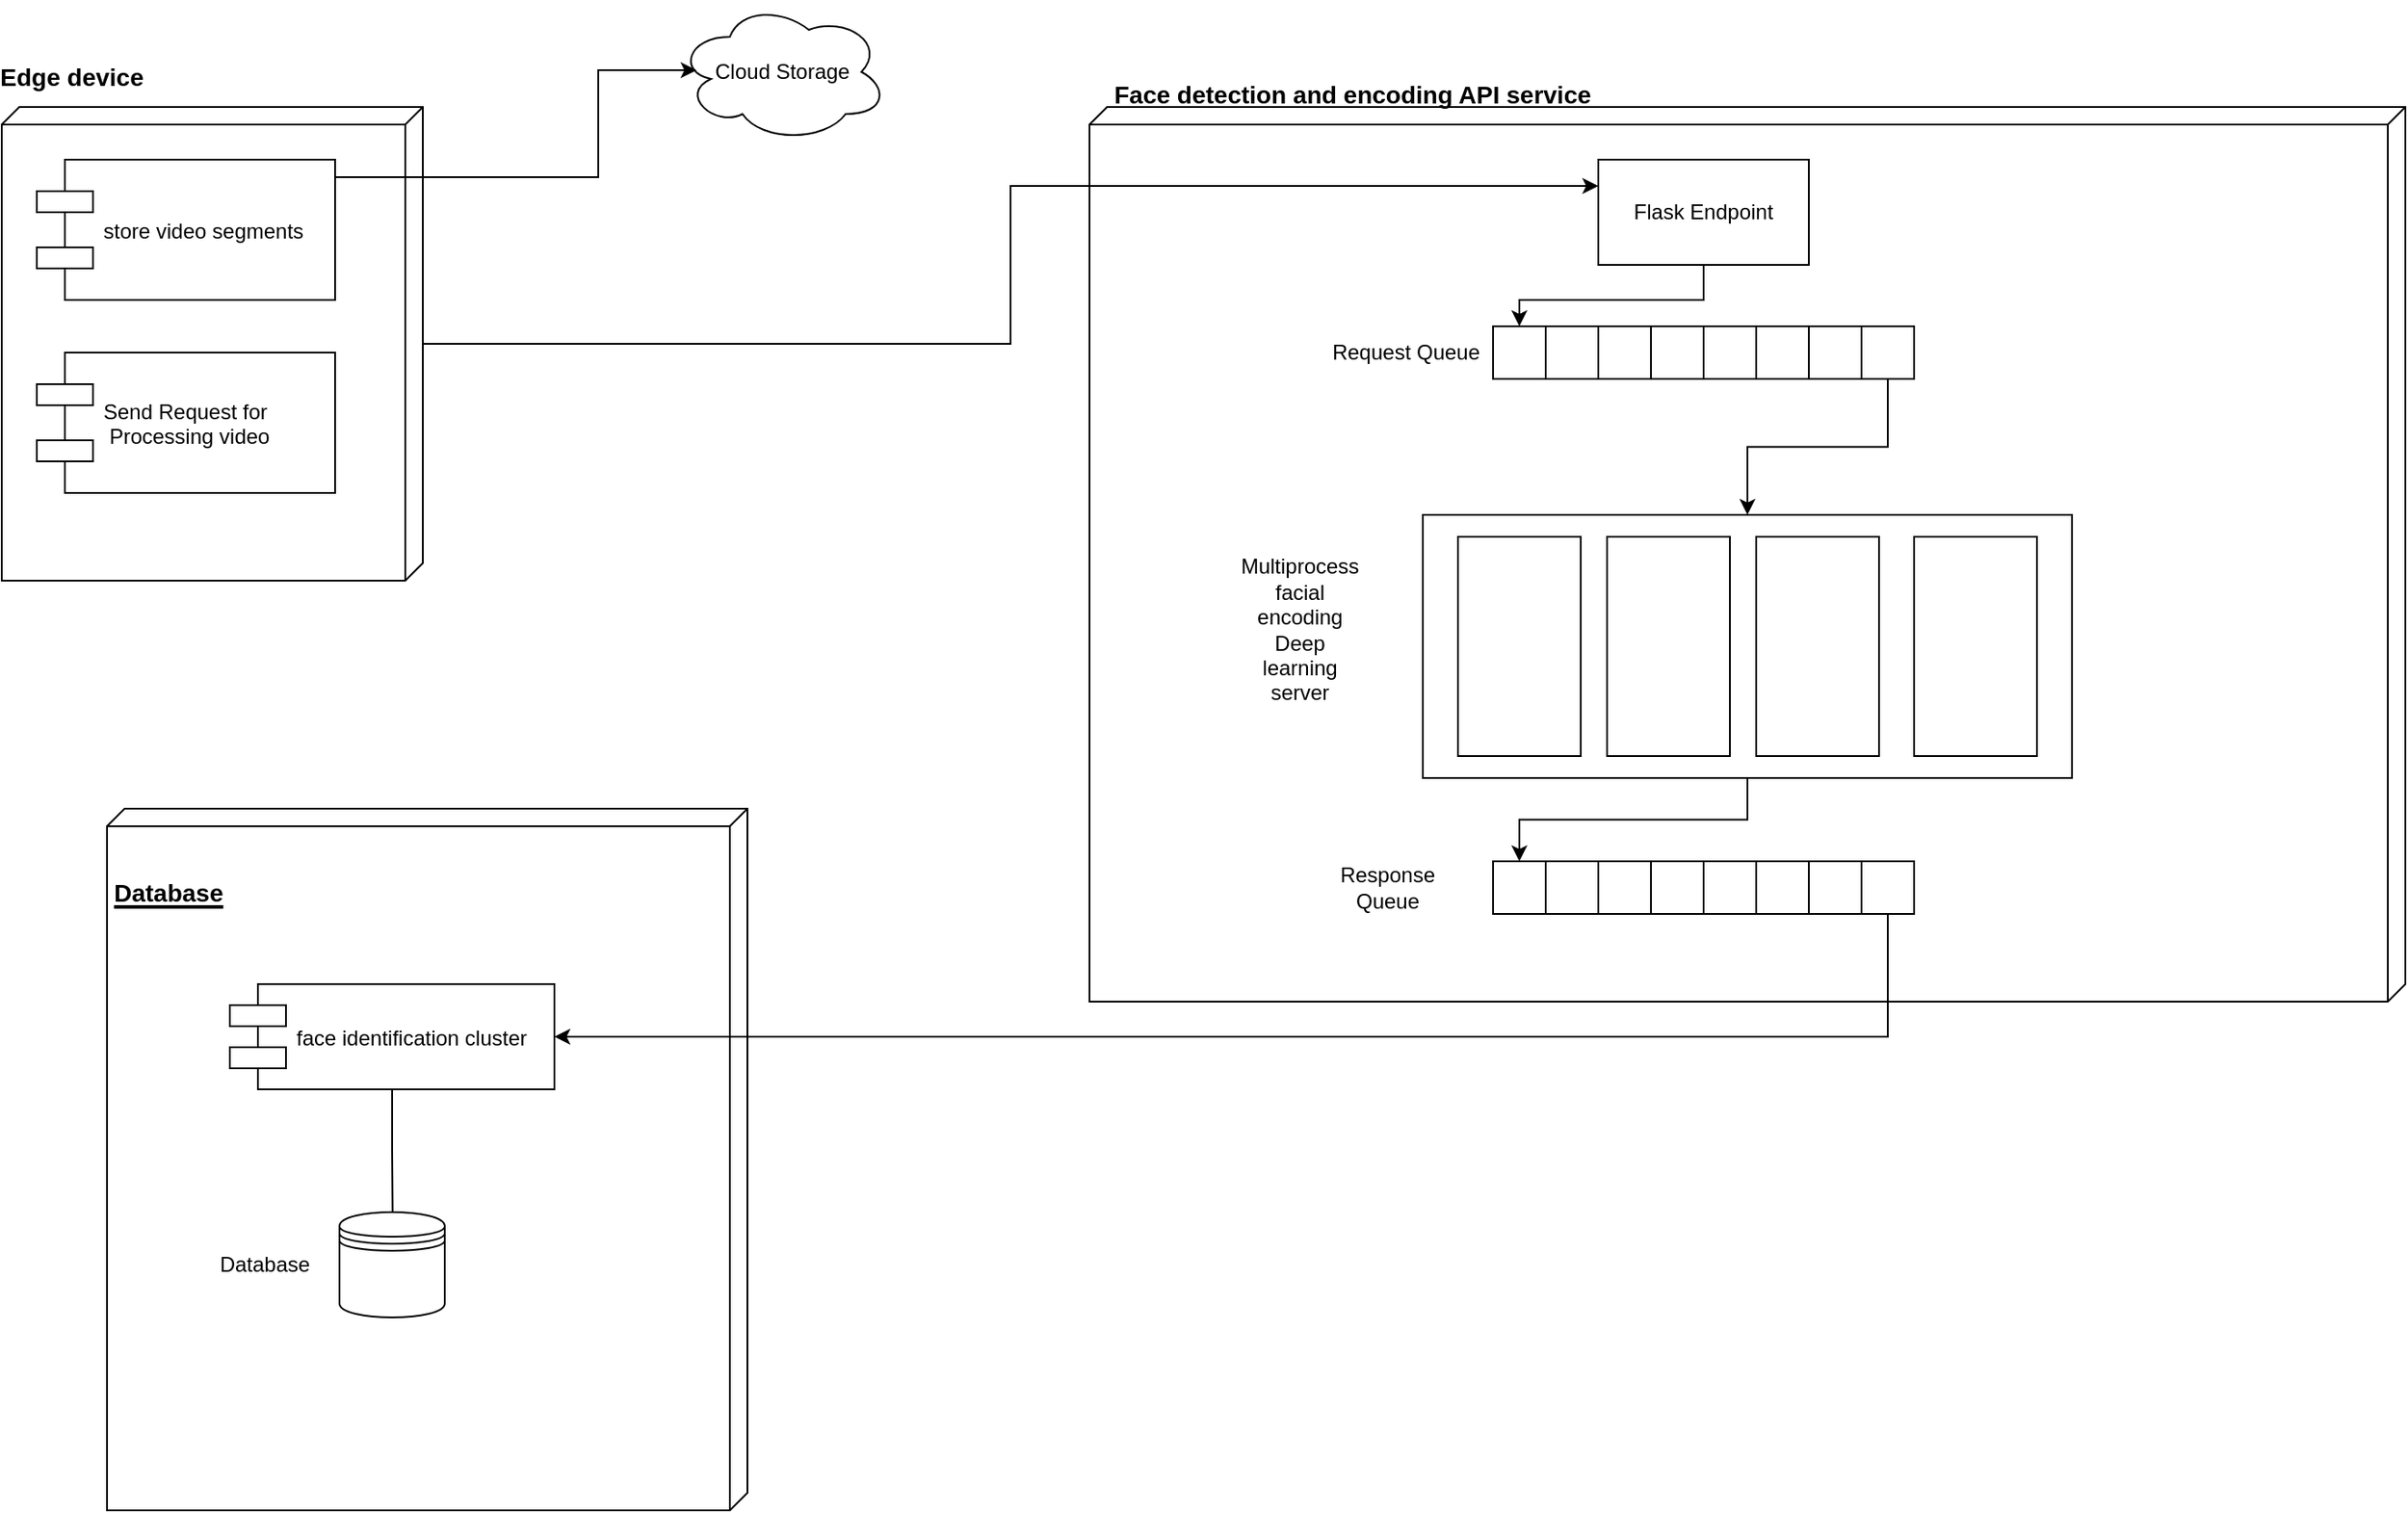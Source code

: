 <mxfile version="12.3.5" type="device" pages="1"><diagram id="mkCiZW3yAhVRa4d9BjzM" name="Page-1"><mxGraphModel dx="1961" dy="1151" grid="1" gridSize="10" guides="1" tooltips="1" connect="1" arrows="1" fold="1" page="1" pageScale="1" pageWidth="850" pageHeight="1100" math="0" shadow="0"><root><mxCell id="0"/><mxCell id="1" parent="0"/><mxCell id="h_VubCEXO2UBvamjS8hO-1" value="&lt;h1&gt;&lt;br&gt;&lt;/h1&gt;" style="verticalAlign=top;align=left;spacingTop=8;spacingLeft=2;spacingRight=12;shape=cube;size=10;direction=south;fontStyle=4;html=1;" vertex="1" parent="1"><mxGeometry x="660" y="70" width="750" height="510" as="geometry"/></mxCell><mxCell id="h_VubCEXO2UBvamjS8hO-2" value="&lt;h1&gt;&lt;font style=&quot;font-size: 14px&quot;&gt;Database&lt;/font&gt;&lt;/h1&gt;" style="verticalAlign=top;align=left;spacingTop=8;spacingLeft=2;spacingRight=12;shape=cube;size=10;direction=south;fontStyle=4;html=1;" vertex="1" parent="1"><mxGeometry x="100" y="470" width="365" height="400" as="geometry"/></mxCell><mxCell id="h_VubCEXO2UBvamjS8hO-76" style="edgeStyle=orthogonalEdgeStyle;rounded=0;orthogonalLoop=1;jettySize=auto;html=1;entryX=0;entryY=0.25;entryDx=0;entryDy=0;" edge="1" parent="1" source="h_VubCEXO2UBvamjS8hO-5" target="h_VubCEXO2UBvamjS8hO-75"><mxGeometry relative="1" as="geometry"/></mxCell><mxCell id="h_VubCEXO2UBvamjS8hO-5" value="" style="verticalAlign=top;align=left;spacingTop=8;spacingLeft=2;spacingRight=12;shape=cube;size=10;direction=south;fontStyle=4;html=1;" vertex="1" parent="1"><mxGeometry x="40" y="70" width="240" height="270" as="geometry"/></mxCell><mxCell id="h_VubCEXO2UBvamjS8hO-6" value="Cloud Storage" style="ellipse;shape=cloud;whiteSpace=wrap;html=1;" vertex="1" parent="1"><mxGeometry x="425" y="10" width="120" height="80" as="geometry"/></mxCell><mxCell id="h_VubCEXO2UBvamjS8hO-7" value="&lt;h1&gt;&lt;span style=&quot;text-align: left ; white-space: nowrap&quot;&gt;&lt;font style=&quot;font-size: 14px&quot;&gt;Edge device&lt;/font&gt;&lt;/span&gt;&lt;/h1&gt;" style="text;html=1;strokeColor=none;fillColor=none;align=center;verticalAlign=middle;whiteSpace=wrap;rounded=0;" vertex="1" parent="1"><mxGeometry x="60" y="40" width="40" height="20" as="geometry"/></mxCell><mxCell id="h_VubCEXO2UBvamjS8hO-8" value="&lt;h1 style=&quot;text-align: left ; white-space: nowrap&quot;&gt;&lt;font style=&quot;font-size: 14px&quot;&gt;Face detection and encoding API service&lt;/font&gt;&lt;/h1&gt;" style="text;html=1;strokeColor=none;fillColor=none;align=center;verticalAlign=middle;whiteSpace=wrap;rounded=0;" vertex="1" parent="1"><mxGeometry x="790" y="50" width="40" height="20" as="geometry"/></mxCell><mxCell id="h_VubCEXO2UBvamjS8hO-14" style="edgeStyle=orthogonalEdgeStyle;rounded=0;orthogonalLoop=1;jettySize=auto;html=1;entryX=0.092;entryY=0.488;entryDx=0;entryDy=0;entryPerimeter=0;" edge="1" parent="1" source="h_VubCEXO2UBvamjS8hO-13" target="h_VubCEXO2UBvamjS8hO-6"><mxGeometry relative="1" as="geometry"><Array as="points"><mxPoint x="380" y="110"/><mxPoint x="380" y="49"/></Array></mxGeometry></mxCell><mxCell id="h_VubCEXO2UBvamjS8hO-13" value="store video segments" style="shape=component;align=left;spacingLeft=36;" vertex="1" parent="1"><mxGeometry x="60" y="100" width="170" height="80" as="geometry"/></mxCell><mxCell id="h_VubCEXO2UBvamjS8hO-15" value="Send Request for&#10; Processing video" style="shape=component;align=left;spacingLeft=36;" vertex="1" parent="1"><mxGeometry x="60" y="210" width="170" height="80" as="geometry"/></mxCell><mxCell id="h_VubCEXO2UBvamjS8hO-67" style="edgeStyle=orthogonalEdgeStyle;rounded=0;orthogonalLoop=1;jettySize=auto;html=1;entryX=0.5;entryY=0;entryDx=0;entryDy=0;" edge="1" parent="1" source="h_VubCEXO2UBvamjS8hO-19" target="h_VubCEXO2UBvamjS8hO-58"><mxGeometry relative="1" as="geometry"/></mxCell><mxCell id="h_VubCEXO2UBvamjS8hO-19" value="" style="rounded=0;whiteSpace=wrap;html=1;" vertex="1" parent="1"><mxGeometry x="850" y="302.5" width="370" height="150" as="geometry"/></mxCell><mxCell id="h_VubCEXO2UBvamjS8hO-42" style="edgeStyle=orthogonalEdgeStyle;rounded=0;orthogonalLoop=1;jettySize=auto;html=1;exitX=0.5;exitY=1;exitDx=0;exitDy=0;" edge="1" parent="1" source="h_VubCEXO2UBvamjS8hO-75" target="h_VubCEXO2UBvamjS8hO-32"><mxGeometry relative="1" as="geometry"><mxPoint x="950" y="130" as="sourcePoint"/><Array as="points"><mxPoint x="1010" y="180"/><mxPoint x="905" y="180"/></Array></mxGeometry></mxCell><mxCell id="h_VubCEXO2UBvamjS8hO-23" value="Request Queue" style="text;html=1;align=center;verticalAlign=middle;resizable=0;points=[];;autosize=1;" vertex="1" parent="1"><mxGeometry x="790" y="200" width="100" height="20" as="geometry"/></mxCell><mxCell id="h_VubCEXO2UBvamjS8hO-32" value="" style="rounded=0;whiteSpace=wrap;html=1;" vertex="1" parent="1"><mxGeometry x="890" y="195" width="30" height="30" as="geometry"/></mxCell><mxCell id="h_VubCEXO2UBvamjS8hO-33" value="" style="rounded=0;whiteSpace=wrap;html=1;" vertex="1" parent="1"><mxGeometry x="920" y="195" width="30" height="30" as="geometry"/></mxCell><mxCell id="h_VubCEXO2UBvamjS8hO-34" value="" style="rounded=0;whiteSpace=wrap;html=1;" vertex="1" parent="1"><mxGeometry x="950" y="195" width="30" height="30" as="geometry"/></mxCell><mxCell id="h_VubCEXO2UBvamjS8hO-36" value="" style="rounded=0;whiteSpace=wrap;html=1;" vertex="1" parent="1"><mxGeometry x="980" y="195" width="30" height="30" as="geometry"/></mxCell><mxCell id="h_VubCEXO2UBvamjS8hO-37" value="" style="rounded=0;whiteSpace=wrap;html=1;" vertex="1" parent="1"><mxGeometry x="1010" y="195" width="30" height="30" as="geometry"/></mxCell><mxCell id="h_VubCEXO2UBvamjS8hO-38" value="" style="rounded=0;whiteSpace=wrap;html=1;" vertex="1" parent="1"><mxGeometry x="1040" y="195" width="30" height="30" as="geometry"/></mxCell><mxCell id="h_VubCEXO2UBvamjS8hO-39" value="" style="rounded=0;whiteSpace=wrap;html=1;" vertex="1" parent="1"><mxGeometry x="1070" y="195" width="30" height="30" as="geometry"/></mxCell><mxCell id="h_VubCEXO2UBvamjS8hO-43" style="edgeStyle=orthogonalEdgeStyle;rounded=0;orthogonalLoop=1;jettySize=auto;html=1;" edge="1" parent="1" source="h_VubCEXO2UBvamjS8hO-40" target="h_VubCEXO2UBvamjS8hO-19"><mxGeometry relative="1" as="geometry"/></mxCell><mxCell id="h_VubCEXO2UBvamjS8hO-40" value="" style="rounded=0;whiteSpace=wrap;html=1;" vertex="1" parent="1"><mxGeometry x="1100" y="195" width="30" height="30" as="geometry"/></mxCell><mxCell id="h_VubCEXO2UBvamjS8hO-45" value="" style="rounded=0;whiteSpace=wrap;html=1;" vertex="1" parent="1"><mxGeometry x="870" y="315" width="70" height="125" as="geometry"/></mxCell><mxCell id="h_VubCEXO2UBvamjS8hO-46" value="" style="rounded=0;whiteSpace=wrap;html=1;" vertex="1" parent="1"><mxGeometry x="955" y="315" width="70" height="125" as="geometry"/></mxCell><mxCell id="h_VubCEXO2UBvamjS8hO-47" value="" style="rounded=0;whiteSpace=wrap;html=1;" vertex="1" parent="1"><mxGeometry x="1040" y="315" width="70" height="125" as="geometry"/></mxCell><mxCell id="h_VubCEXO2UBvamjS8hO-48" value="" style="rounded=0;whiteSpace=wrap;html=1;" vertex="1" parent="1"><mxGeometry x="1130" y="315" width="70" height="125" as="geometry"/></mxCell><mxCell id="h_VubCEXO2UBvamjS8hO-49" value="Multiprocess facial encoding Deep learning server" style="text;html=1;strokeColor=none;fillColor=none;align=center;verticalAlign=middle;whiteSpace=wrap;rounded=0;" vertex="1" parent="1"><mxGeometry x="760" y="357.5" width="40" height="20" as="geometry"/></mxCell><mxCell id="h_VubCEXO2UBvamjS8hO-58" value="" style="rounded=0;whiteSpace=wrap;html=1;" vertex="1" parent="1"><mxGeometry x="890" y="500" width="30" height="30" as="geometry"/></mxCell><mxCell id="h_VubCEXO2UBvamjS8hO-59" value="" style="rounded=0;whiteSpace=wrap;html=1;" vertex="1" parent="1"><mxGeometry x="920" y="500" width="30" height="30" as="geometry"/></mxCell><mxCell id="h_VubCEXO2UBvamjS8hO-60" value="" style="rounded=0;whiteSpace=wrap;html=1;" vertex="1" parent="1"><mxGeometry x="950" y="500" width="30" height="30" as="geometry"/></mxCell><mxCell id="h_VubCEXO2UBvamjS8hO-61" value="" style="rounded=0;whiteSpace=wrap;html=1;" vertex="1" parent="1"><mxGeometry x="980" y="500" width="30" height="30" as="geometry"/></mxCell><mxCell id="h_VubCEXO2UBvamjS8hO-62" value="" style="rounded=0;whiteSpace=wrap;html=1;" vertex="1" parent="1"><mxGeometry x="1010" y="500" width="30" height="30" as="geometry"/></mxCell><mxCell id="h_VubCEXO2UBvamjS8hO-63" value="" style="rounded=0;whiteSpace=wrap;html=1;" vertex="1" parent="1"><mxGeometry x="1040" y="500" width="30" height="30" as="geometry"/></mxCell><mxCell id="h_VubCEXO2UBvamjS8hO-64" value="" style="rounded=0;whiteSpace=wrap;html=1;" vertex="1" parent="1"><mxGeometry x="1070" y="500" width="30" height="30" as="geometry"/></mxCell><mxCell id="h_VubCEXO2UBvamjS8hO-68" style="edgeStyle=orthogonalEdgeStyle;rounded=0;orthogonalLoop=1;jettySize=auto;html=1;entryX=1;entryY=0.5;entryDx=0;entryDy=0;" edge="1" parent="1" source="h_VubCEXO2UBvamjS8hO-65" target="h_VubCEXO2UBvamjS8hO-69"><mxGeometry relative="1" as="geometry"><Array as="points"><mxPoint x="1115" y="600"/><mxPoint x="355" y="600"/></Array></mxGeometry></mxCell><mxCell id="h_VubCEXO2UBvamjS8hO-65" value="" style="rounded=0;whiteSpace=wrap;html=1;" vertex="1" parent="1"><mxGeometry x="1100" y="500" width="30" height="30" as="geometry"/></mxCell><mxCell id="h_VubCEXO2UBvamjS8hO-66" value="Response Queue" style="text;html=1;strokeColor=none;fillColor=none;align=center;verticalAlign=middle;whiteSpace=wrap;rounded=0;" vertex="1" parent="1"><mxGeometry x="800" y="505" width="60" height="20" as="geometry"/></mxCell><mxCell id="h_VubCEXO2UBvamjS8hO-73" style="edgeStyle=orthogonalEdgeStyle;rounded=0;orthogonalLoop=1;jettySize=auto;html=1;entryX=0.508;entryY=0.433;entryDx=0;entryDy=0;entryPerimeter=0;" edge="1" parent="1" source="h_VubCEXO2UBvamjS8hO-69" target="h_VubCEXO2UBvamjS8hO-70"><mxGeometry relative="1" as="geometry"/></mxCell><mxCell id="h_VubCEXO2UBvamjS8hO-69" value="face identification cluster" style="shape=component;align=left;spacingLeft=36;" vertex="1" parent="1"><mxGeometry x="170" y="570" width="185" height="60" as="geometry"/></mxCell><mxCell id="h_VubCEXO2UBvamjS8hO-70" value="" style="shape=datastore;whiteSpace=wrap;html=1;" vertex="1" parent="1"><mxGeometry x="232.5" y="700" width="60" height="60" as="geometry"/></mxCell><mxCell id="h_VubCEXO2UBvamjS8hO-74" value="Database" style="text;html=1;strokeColor=none;fillColor=none;align=center;verticalAlign=middle;whiteSpace=wrap;rounded=0;" vertex="1" parent="1"><mxGeometry x="170" y="720" width="40" height="20" as="geometry"/></mxCell><mxCell id="h_VubCEXO2UBvamjS8hO-75" value="Flask Endpoint" style="rounded=0;whiteSpace=wrap;html=1;" vertex="1" parent="1"><mxGeometry x="950" y="100" width="120" height="60" as="geometry"/></mxCell></root></mxGraphModel></diagram></mxfile>